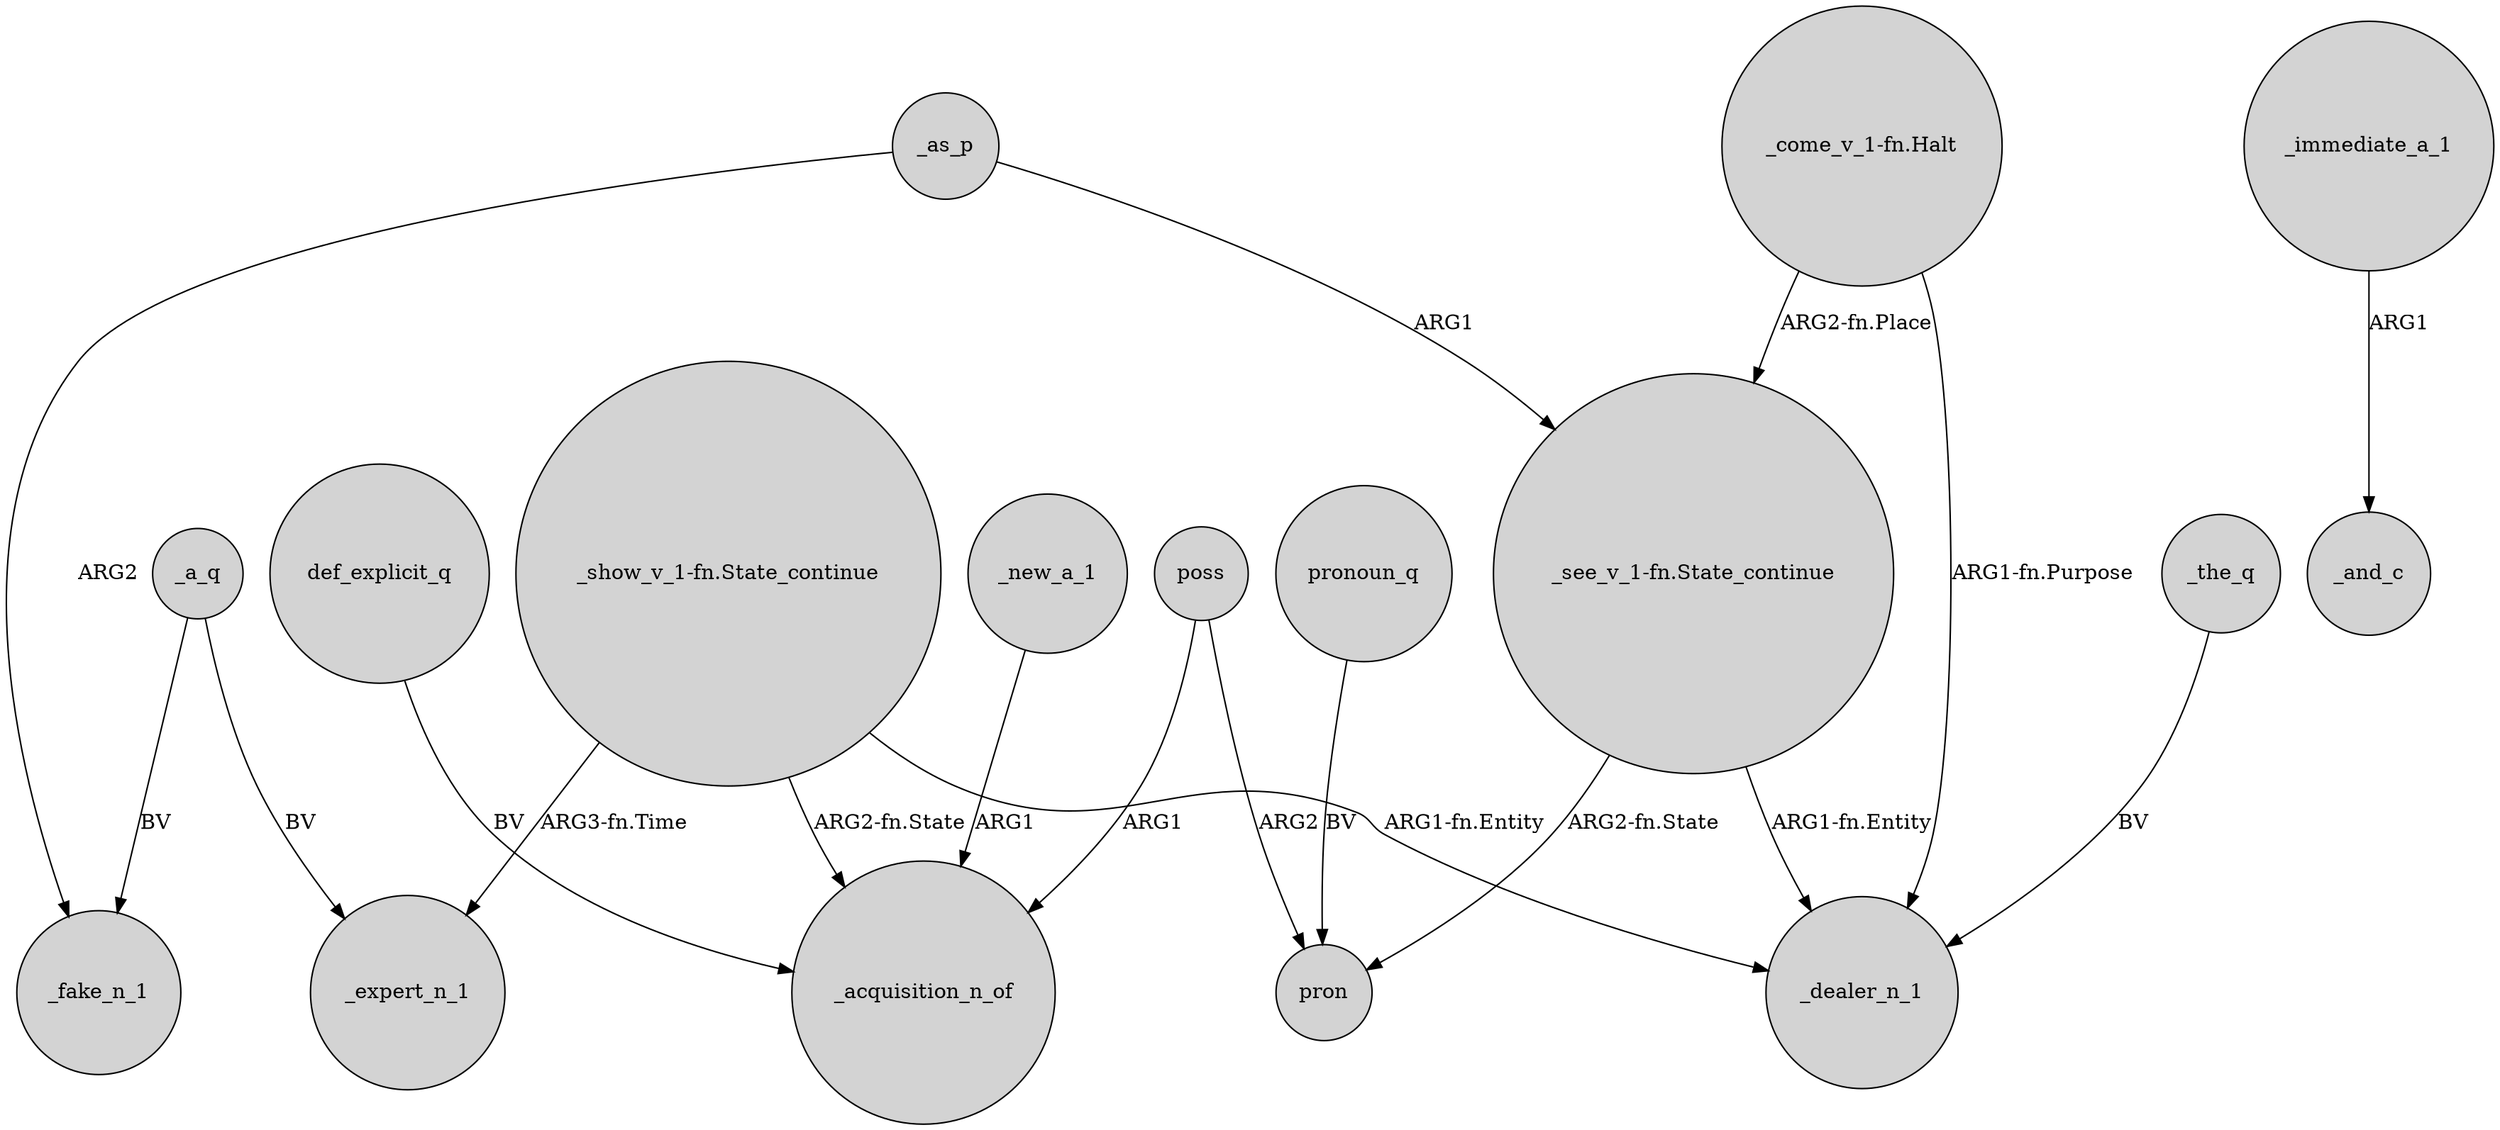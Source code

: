 digraph {
	node [shape=circle style=filled]
	_as_p -> "_see_v_1-fn.State_continue" [label=ARG1]
	_a_q -> _fake_n_1 [label=BV]
	_immediate_a_1 -> _and_c [label=ARG1]
	"_show_v_1-fn.State_continue" -> _dealer_n_1 [label="ARG1-fn.Entity"]
	"_show_v_1-fn.State_continue" -> _expert_n_1 [label="ARG3-fn.Time"]
	"_see_v_1-fn.State_continue" -> pron [label="ARG2-fn.State"]
	_new_a_1 -> _acquisition_n_of [label=ARG1]
	def_explicit_q -> _acquisition_n_of [label=BV]
	"_come_v_1-fn.Halt" -> "_see_v_1-fn.State_continue" [label="ARG2-fn.Place"]
	_as_p -> _fake_n_1 [label=ARG2]
	"_come_v_1-fn.Halt" -> _dealer_n_1 [label="ARG1-fn.Purpose"]
	_a_q -> _expert_n_1 [label=BV]
	pronoun_q -> pron [label=BV]
	_the_q -> _dealer_n_1 [label=BV]
	poss -> _acquisition_n_of [label=ARG1]
	"_show_v_1-fn.State_continue" -> _acquisition_n_of [label="ARG2-fn.State"]
	poss -> pron [label=ARG2]
	"_see_v_1-fn.State_continue" -> _dealer_n_1 [label="ARG1-fn.Entity"]
}
